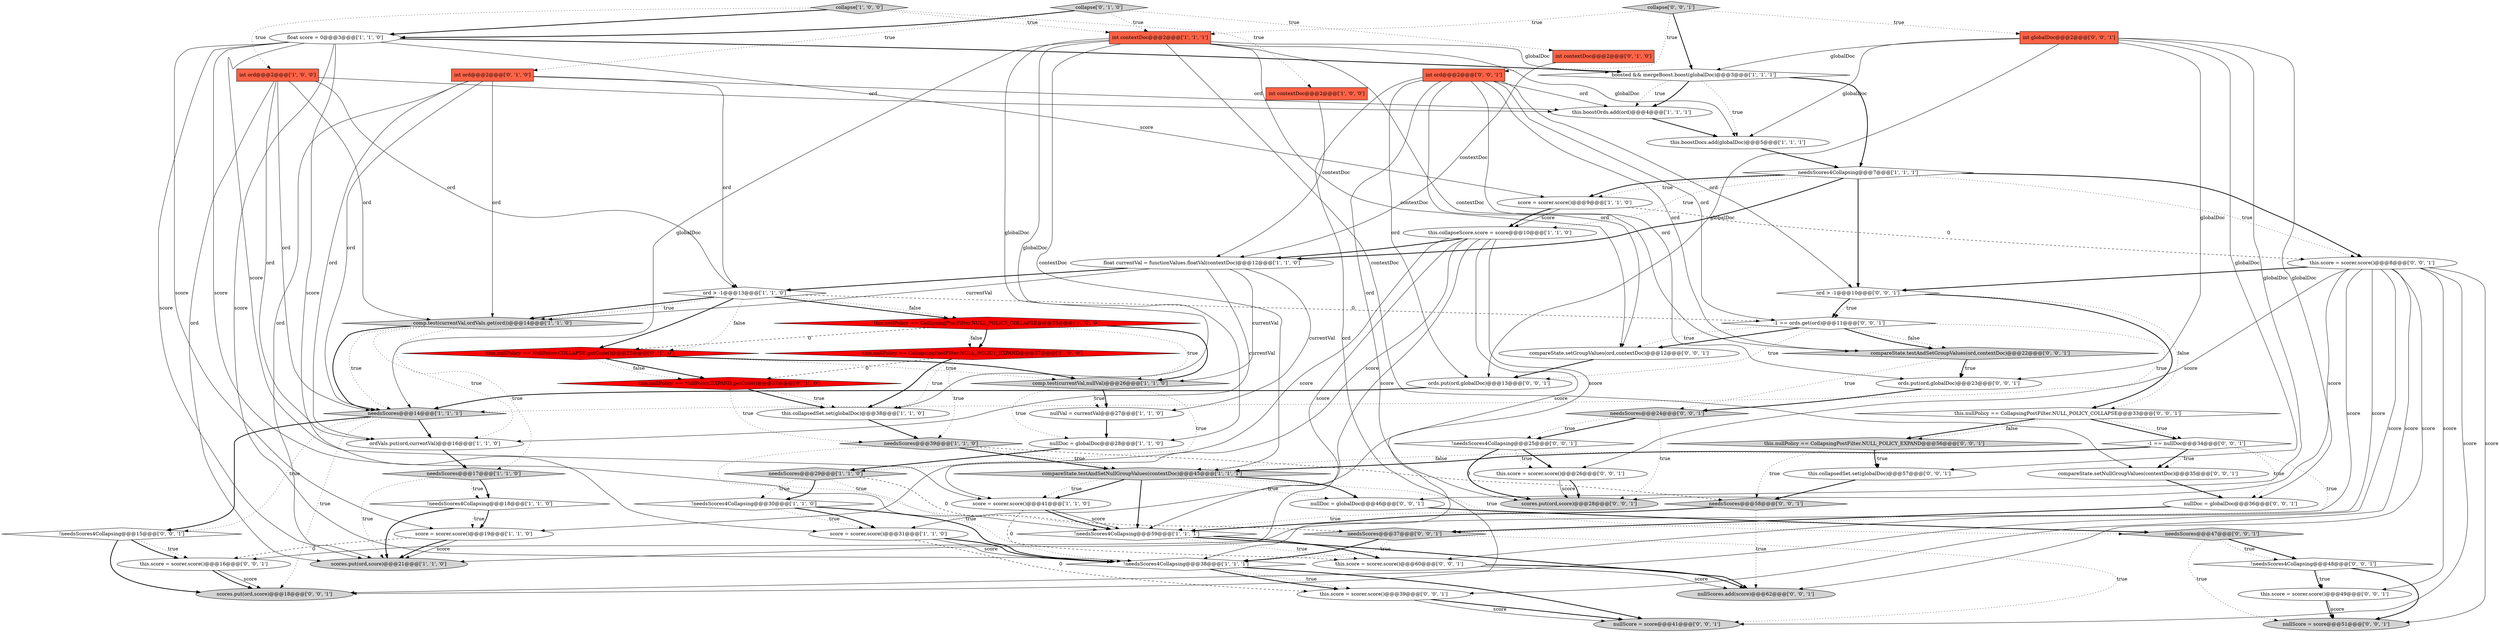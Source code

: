 digraph {
7 [style = filled, label = "ord > -1@@@13@@@['1', '1', '0']", fillcolor = white, shape = diamond image = "AAA0AAABBB1BBB"];
26 [style = filled, label = "int contextDoc@@@2@@@['1', '1', '1']", fillcolor = tomato, shape = box image = "AAA0AAABBB1BBB"];
60 [style = filled, label = "!needsScores4Collapsing@@@48@@@['0', '0', '1']", fillcolor = white, shape = diamond image = "AAA0AAABBB3BBB"];
17 [style = filled, label = "score = scorer.score()@@@31@@@['1', '1', '0']", fillcolor = white, shape = ellipse image = "AAA0AAABBB1BBB"];
58 [style = filled, label = "scores.put(ord,score)@@@28@@@['0', '0', '1']", fillcolor = lightgray, shape = ellipse image = "AAA0AAABBB3BBB"];
64 [style = filled, label = "ords.put(ord,globalDoc)@@@23@@@['0', '0', '1']", fillcolor = white, shape = ellipse image = "AAA0AAABBB3BBB"];
37 [style = filled, label = "collapse['0', '1', '0']", fillcolor = lightgray, shape = diamond image = "AAA0AAABBB2BBB"];
53 [style = filled, label = "nullScore = score@@@51@@@['0', '0', '1']", fillcolor = lightgray, shape = ellipse image = "AAA0AAABBB3BBB"];
68 [style = filled, label = "this.score = scorer.score()@@@49@@@['0', '0', '1']", fillcolor = white, shape = ellipse image = "AAA0AAABBB3BBB"];
70 [style = filled, label = "this.collapsedSet.set(globalDoc)@@@57@@@['0', '0', '1']", fillcolor = white, shape = ellipse image = "AAA0AAABBB3BBB"];
15 [style = filled, label = "this.collapsedSet.set(globalDoc)@@@38@@@['1', '1', '0']", fillcolor = white, shape = ellipse image = "AAA0AAABBB1BBB"];
47 [style = filled, label = "needsScores@@@47@@@['0', '0', '1']", fillcolor = lightgray, shape = diamond image = "AAA0AAABBB3BBB"];
61 [style = filled, label = "nullScores.add(score)@@@62@@@['0', '0', '1']", fillcolor = lightgray, shape = ellipse image = "AAA0AAABBB3BBB"];
72 [style = filled, label = "compareState.testAndSetGroupValues(ord,contextDoc)@@@22@@@['0', '0', '1']", fillcolor = lightgray, shape = diamond image = "AAA0AAABBB3BBB"];
43 [style = filled, label = "!needsScores4Collapsing@@@15@@@['0', '0', '1']", fillcolor = white, shape = diamond image = "AAA0AAABBB3BBB"];
30 [style = filled, label = "comp.test(currentVal,nullVal)@@@26@@@['1', '1', '0']", fillcolor = lightgray, shape = diamond image = "AAA0AAABBB1BBB"];
38 [style = filled, label = "this.nullPolicy == NullPolicy.COLLAPSE.getCode()@@@25@@@['0', '1', '0']", fillcolor = red, shape = diamond image = "AAA1AAABBB2BBB"];
25 [style = filled, label = "needsScores@@@29@@@['1', '1', '0']", fillcolor = lightgray, shape = diamond image = "AAA0AAABBB1BBB"];
45 [style = filled, label = "this.nullPolicy == CollapsingPostFilter.NULL_POLICY_EXPAND@@@56@@@['0', '0', '1']", fillcolor = lightgray, shape = diamond image = "AAA0AAABBB3BBB"];
59 [style = filled, label = "ords.put(ord,globalDoc)@@@13@@@['0', '0', '1']", fillcolor = white, shape = ellipse image = "AAA0AAABBB3BBB"];
28 [style = filled, label = "float currentVal = functionValues.floatVal(contextDoc)@@@12@@@['1', '1', '0']", fillcolor = white, shape = ellipse image = "AAA0AAABBB1BBB"];
55 [style = filled, label = "compareState.setNullGroupValues(contextDoc)@@@35@@@['0', '0', '1']", fillcolor = white, shape = ellipse image = "AAA0AAABBB3BBB"];
6 [style = filled, label = "this.boostDocs.add(globalDoc)@@@5@@@['1', '1', '1']", fillcolor = white, shape = ellipse image = "AAA0AAABBB1BBB"];
51 [style = filled, label = "nullDoc = globalDoc@@@46@@@['0', '0', '1']", fillcolor = white, shape = ellipse image = "AAA0AAABBB3BBB"];
36 [style = filled, label = "this.nullPolicy == NullPolicy.EXPAND.getCode()@@@37@@@['0', '1', '0']", fillcolor = red, shape = diamond image = "AAA1AAABBB2BBB"];
39 [style = filled, label = "this.score = scorer.score()@@@8@@@['0', '0', '1']", fillcolor = white, shape = ellipse image = "AAA0AAABBB3BBB"];
18 [style = filled, label = "compareState.testAndSetNullGroupValues(contextDoc)@@@45@@@['1', '1', '1']", fillcolor = lightgray, shape = diamond image = "AAA0AAABBB1BBB"];
4 [style = filled, label = "needsScores@@@17@@@['1', '1', '0']", fillcolor = lightgray, shape = diamond image = "AAA0AAABBB1BBB"];
8 [style = filled, label = "this.boostOrds.add(ord)@@@4@@@['1', '1', '1']", fillcolor = white, shape = ellipse image = "AAA0AAABBB1BBB"];
9 [style = filled, label = "boosted && mergeBoost.boost(globalDoc)@@@3@@@['1', '1', '1']", fillcolor = white, shape = diamond image = "AAA0AAABBB1BBB"];
16 [style = filled, label = "score = scorer.score()@@@9@@@['1', '1', '0']", fillcolor = white, shape = ellipse image = "AAA0AAABBB1BBB"];
24 [style = filled, label = "nullDoc = globalDoc@@@28@@@['1', '1', '0']", fillcolor = white, shape = ellipse image = "AAA0AAABBB1BBB"];
46 [style = filled, label = "this.score = scorer.score()@@@60@@@['0', '0', '1']", fillcolor = white, shape = ellipse image = "AAA0AAABBB3BBB"];
19 [style = filled, label = "scores.put(ord,score)@@@21@@@['1', '1', '0']", fillcolor = lightgray, shape = ellipse image = "AAA0AAABBB1BBB"];
65 [style = filled, label = "this.score = scorer.score()@@@26@@@['0', '0', '1']", fillcolor = white, shape = ellipse image = "AAA0AAABBB3BBB"];
57 [style = filled, label = "this.score = scorer.score()@@@39@@@['0', '0', '1']", fillcolor = white, shape = ellipse image = "AAA0AAABBB3BBB"];
5 [style = filled, label = "int contextDoc@@@2@@@['1', '0', '0']", fillcolor = tomato, shape = box image = "AAA0AAABBB1BBB"];
1 [style = filled, label = "needsScores@@@14@@@['1', '1', '1']", fillcolor = lightgray, shape = diamond image = "AAA0AAABBB1BBB"];
21 [style = filled, label = "float score = 0@@@3@@@['1', '1', '0']", fillcolor = white, shape = ellipse image = "AAA0AAABBB1BBB"];
10 [style = filled, label = "needsScores4Collapsing@@@7@@@['1', '1', '1']", fillcolor = white, shape = diamond image = "AAA0AAABBB1BBB"];
32 [style = filled, label = "!needsScores4Collapsing@@@30@@@['1', '1', '0']", fillcolor = white, shape = diamond image = "AAA0AAABBB1BBB"];
33 [style = filled, label = "collapse['1', '0', '0']", fillcolor = lightgray, shape = diamond image = "AAA0AAABBB1BBB"];
48 [style = filled, label = "needsScores@@@24@@@['0', '0', '1']", fillcolor = lightgray, shape = diamond image = "AAA0AAABBB3BBB"];
50 [style = filled, label = "needsScores@@@37@@@['0', '0', '1']", fillcolor = lightgray, shape = diamond image = "AAA0AAABBB3BBB"];
69 [style = filled, label = "ord > -1@@@10@@@['0', '0', '1']", fillcolor = white, shape = diamond image = "AAA0AAABBB3BBB"];
13 [style = filled, label = "needsScores@@@39@@@['1', '1', '0']", fillcolor = lightgray, shape = diamond image = "AAA0AAABBB1BBB"];
22 [style = filled, label = "int ord@@@2@@@['1', '0', '0']", fillcolor = tomato, shape = box image = "AAA0AAABBB1BBB"];
54 [style = filled, label = "-1 == ords.get(ord)@@@11@@@['0', '0', '1']", fillcolor = white, shape = diamond image = "AAA0AAABBB3BBB"];
62 [style = filled, label = "compareState.setGroupValues(ord,contextDoc)@@@12@@@['0', '0', '1']", fillcolor = white, shape = ellipse image = "AAA0AAABBB3BBB"];
63 [style = filled, label = "scores.put(ord,score)@@@18@@@['0', '0', '1']", fillcolor = lightgray, shape = ellipse image = "AAA0AAABBB3BBB"];
2 [style = filled, label = "comp.test(currentVal,ordVals.get(ord))@@@14@@@['1', '1', '0']", fillcolor = lightgray, shape = diamond image = "AAA0AAABBB1BBB"];
66 [style = filled, label = "this.score = scorer.score()@@@16@@@['0', '0', '1']", fillcolor = white, shape = ellipse image = "AAA0AAABBB3BBB"];
11 [style = filled, label = "this.nullPolicy == CollapsingPostFilter.NULL_POLICY_COLLAPSE@@@25@@@['1', '0', '0']", fillcolor = red, shape = diamond image = "AAA1AAABBB1BBB"];
23 [style = filled, label = "this.collapseScore.score = score@@@10@@@['1', '1', '0']", fillcolor = white, shape = ellipse image = "AAA0AAABBB1BBB"];
34 [style = filled, label = "int contextDoc@@@2@@@['0', '1', '0']", fillcolor = tomato, shape = box image = "AAA0AAABBB2BBB"];
35 [style = filled, label = "int ord@@@2@@@['0', '1', '0']", fillcolor = tomato, shape = box image = "AAA0AAABBB2BBB"];
56 [style = filled, label = "this.nullPolicy == CollapsingPostFilter.NULL_POLICY_COLLAPSE@@@33@@@['0', '0', '1']", fillcolor = white, shape = diamond image = "AAA0AAABBB3BBB"];
40 [style = filled, label = "needsScores@@@58@@@['0', '0', '1']", fillcolor = lightgray, shape = diamond image = "AAA0AAABBB3BBB"];
42 [style = filled, label = "collapse['0', '0', '1']", fillcolor = lightgray, shape = diamond image = "AAA0AAABBB3BBB"];
44 [style = filled, label = "int globalDoc@@@2@@@['0', '0', '1']", fillcolor = tomato, shape = box image = "AAA0AAABBB3BBB"];
49 [style = filled, label = "nullDoc = globalDoc@@@36@@@['0', '0', '1']", fillcolor = white, shape = ellipse image = "AAA0AAABBB3BBB"];
71 [style = filled, label = "-1 == nullDoc@@@34@@@['0', '0', '1']", fillcolor = white, shape = diamond image = "AAA0AAABBB3BBB"];
0 [style = filled, label = "nullVal = currentVal@@@27@@@['1', '1', '0']", fillcolor = white, shape = ellipse image = "AAA0AAABBB1BBB"];
52 [style = filled, label = "!needsScores4Collapsing@@@25@@@['0', '0', '1']", fillcolor = white, shape = diamond image = "AAA0AAABBB3BBB"];
67 [style = filled, label = "nullScore = score@@@41@@@['0', '0', '1']", fillcolor = lightgray, shape = ellipse image = "AAA0AAABBB3BBB"];
14 [style = filled, label = "!needsScores4Collapsing@@@59@@@['1', '1', '1']", fillcolor = white, shape = diamond image = "AAA0AAABBB1BBB"];
31 [style = filled, label = "!needsScores4Collapsing@@@18@@@['1', '1', '0']", fillcolor = white, shape = diamond image = "AAA0AAABBB1BBB"];
3 [style = filled, label = "this.nullPolicy == CollapsingPostFilter.NULL_POLICY_EXPAND@@@37@@@['1', '0', '0']", fillcolor = red, shape = diamond image = "AAA1AAABBB1BBB"];
29 [style = filled, label = "score = scorer.score()@@@41@@@['1', '1', '0']", fillcolor = white, shape = ellipse image = "AAA0AAABBB1BBB"];
27 [style = filled, label = "ordVals.put(ord,currentVal)@@@16@@@['1', '1', '0']", fillcolor = white, shape = ellipse image = "AAA0AAABBB1BBB"];
20 [style = filled, label = "!needsScores4Collapsing@@@38@@@['1', '1', '1']", fillcolor = white, shape = diamond image = "AAA0AAABBB1BBB"];
12 [style = filled, label = "score = scorer.score()@@@19@@@['1', '1', '0']", fillcolor = white, shape = ellipse image = "AAA0AAABBB1BBB"];
41 [style = filled, label = "int ord@@@2@@@['0', '0', '1']", fillcolor = tomato, shape = box image = "AAA0AAABBB3BBB"];
69->54 [style = dotted, label="true"];
22->8 [style = solid, label="ord"];
35->8 [style = solid, label="ord"];
39->69 [style = bold, label=""];
20->57 [style = bold, label=""];
55->49 [style = bold, label=""];
16->23 [style = solid, label="score"];
71->18 [style = bold, label=""];
46->61 [style = bold, label=""];
26->62 [style = solid, label="contextDoc"];
39->65 [style = solid, label="score"];
1->27 [style = bold, label=""];
42->9 [style = bold, label=""];
30->0 [style = dotted, label="true"];
60->53 [style = bold, label=""];
1->63 [style = dotted, label="true"];
29->46 [style = dashed, label="0"];
8->6 [style = bold, label=""];
43->66 [style = dotted, label="true"];
9->10 [style = bold, label=""];
47->53 [style = dotted, label="true"];
33->26 [style = dotted, label="true"];
65->58 [style = solid, label="score"];
35->2 [style = solid, label="ord"];
23->28 [style = bold, label=""];
48->52 [style = bold, label=""];
45->40 [style = dotted, label="true"];
23->17 [style = solid, label="score"];
38->30 [style = bold, label=""];
66->63 [style = solid, label="score"];
57->67 [style = bold, label=""];
26->1 [style = solid, label="globalDoc"];
10->39 [style = bold, label=""];
20->57 [style = dotted, label="true"];
44->70 [style = solid, label="globalDoc"];
21->16 [style = solid, label="score"];
71->18 [style = dotted, label="false"];
18->47 [style = dotted, label="true"];
41->59 [style = solid, label="ord"];
39->67 [style = solid, label="score"];
0->24 [style = bold, label=""];
51->47 [style = bold, label=""];
59->1 [style = bold, label=""];
21->12 [style = solid, label="score"];
14->46 [style = bold, label=""];
29->14 [style = bold, label=""];
60->68 [style = bold, label=""];
32->17 [style = dotted, label="true"];
28->30 [style = solid, label="currentVal"];
47->60 [style = bold, label=""];
54->62 [style = dotted, label="true"];
10->16 [style = dotted, label="true"];
36->13 [style = dotted, label="true"];
32->20 [style = bold, label=""];
31->12 [style = dotted, label="true"];
41->8 [style = solid, label="ord"];
26->55 [style = solid, label="contextDoc"];
16->39 [style = dashed, label="0"];
17->20 [style = bold, label=""];
45->70 [style = bold, label=""];
66->63 [style = bold, label=""];
34->28 [style = solid, label="contextDoc"];
25->32 [style = dotted, label="true"];
35->27 [style = solid, label="ord"];
39->61 [style = solid, label="score"];
7->11 [style = bold, label=""];
15->13 [style = bold, label=""];
42->26 [style = dotted, label="true"];
35->7 [style = solid, label="ord"];
12->19 [style = solid, label="score"];
26->15 [style = solid, label="globalDoc"];
3->36 [style = dashed, label="0"];
56->71 [style = bold, label=""];
28->2 [style = solid, label="currentVal"];
37->21 [style = bold, label=""];
52->65 [style = bold, label=""];
26->18 [style = solid, label="contextDoc"];
10->39 [style = dotted, label="true"];
21->29 [style = solid, label="score"];
54->62 [style = bold, label=""];
1->43 [style = dotted, label="true"];
71->49 [style = dotted, label="true"];
7->11 [style = dotted, label="false"];
23->14 [style = solid, label="score"];
12->66 [style = dashed, label="0"];
13->40 [style = dashed, label="0"];
21->20 [style = solid, label="score"];
9->8 [style = bold, label=""];
7->54 [style = dashed, label="0"];
47->60 [style = dotted, label="true"];
22->19 [style = solid, label="ord"];
71->55 [style = bold, label=""];
9->8 [style = dotted, label="true"];
54->59 [style = dotted, label="true"];
52->58 [style = bold, label=""];
23->29 [style = solid, label="score"];
20->67 [style = bold, label=""];
41->69 [style = solid, label="ord"];
21->9 [style = bold, label=""];
10->23 [style = dotted, label="true"];
43->66 [style = bold, label=""];
2->27 [style = dotted, label="true"];
45->70 [style = dotted, label="true"];
7->2 [style = bold, label=""];
35->1 [style = solid, label="ord"];
25->20 [style = dotted, label="true"];
71->50 [style = dotted, label="true"];
41->63 [style = solid, label="ord"];
18->51 [style = bold, label=""];
54->72 [style = dotted, label="false"];
44->9 [style = solid, label="globalDoc"];
14->61 [style = bold, label=""];
70->40 [style = bold, label=""];
41->62 [style = solid, label="ord"];
35->19 [style = solid, label="ord"];
32->17 [style = bold, label=""];
11->30 [style = bold, label=""];
72->64 [style = bold, label=""];
13->18 [style = bold, label=""];
18->29 [style = dotted, label="true"];
7->2 [style = dotted, label="true"];
39->66 [style = solid, label="score"];
26->6 [style = solid, label="globalDoc"];
13->18 [style = dotted, label="true"];
39->63 [style = solid, label="score"];
71->55 [style = dotted, label="true"];
23->12 [style = solid, label="score"];
48->52 [style = dotted, label="true"];
44->51 [style = solid, label="globalDoc"];
11->30 [style = dotted, label="true"];
42->44 [style = dotted, label="true"];
36->15 [style = dotted, label="true"];
2->1 [style = bold, label=""];
28->27 [style = solid, label="currentVal"];
41->54 [style = solid, label="ord"];
23->19 [style = solid, label="score"];
68->53 [style = solid, label="score"];
72->64 [style = dotted, label="true"];
7->38 [style = dotted, label="false"];
39->57 [style = solid, label="score"];
16->23 [style = bold, label=""];
50->67 [style = dotted, label="true"];
68->53 [style = bold, label=""];
26->24 [style = solid, label="globalDoc"];
31->12 [style = bold, label=""];
48->58 [style = dotted, label="true"];
41->72 [style = solid, label="ord"];
49->50 [style = bold, label=""];
44->6 [style = solid, label="globalDoc"];
21->19 [style = solid, label="score"];
22->1 [style = solid, label="ord"];
38->30 [style = dotted, label="true"];
40->14 [style = dotted, label="true"];
69->56 [style = bold, label=""];
4->31 [style = bold, label=""];
37->35 [style = dotted, label="true"];
23->20 [style = solid, label="score"];
42->41 [style = dotted, label="true"];
39->53 [style = solid, label="score"];
44->59 [style = solid, label="globalDoc"];
56->45 [style = bold, label=""];
30->25 [style = dotted, label="true"];
10->16 [style = bold, label=""];
57->67 [style = solid, label="score"];
11->3 [style = bold, label=""];
4->31 [style = dotted, label="true"];
37->26 [style = dotted, label="true"];
24->25 [style = bold, label=""];
6->10 [style = bold, label=""];
3->15 [style = dotted, label="true"];
2->4 [style = dotted, label="true"];
5->28 [style = solid, label="contextDoc"];
28->0 [style = solid, label="currentVal"];
40->14 [style = bold, label=""];
43->63 [style = bold, label=""];
39->68 [style = solid, label="score"];
30->0 [style = bold, label=""];
37->34 [style = dotted, label="true"];
72->48 [style = dotted, label="true"];
17->20 [style = solid, label="score"];
69->56 [style = dotted, label="false"];
39->58 [style = solid, label="score"];
13->14 [style = dotted, label="true"];
39->46 [style = solid, label="score"];
21->17 [style = solid, label="score"];
44->64 [style = solid, label="globalDoc"];
31->19 [style = bold, label=""];
25->50 [style = dashed, label="0"];
3->13 [style = dotted, label="true"];
4->19 [style = dotted, label="true"];
56->71 [style = dotted, label="true"];
62->59 [style = bold, label=""];
21->14 [style = solid, label="score"];
50->20 [style = dotted, label="true"];
41->58 [style = solid, label="ord"];
10->28 [style = bold, label=""];
30->24 [style = dotted, label="true"];
1->43 [style = bold, label=""];
56->45 [style = dotted, label="false"];
36->15 [style = bold, label=""];
69->54 [style = bold, label=""];
22->2 [style = solid, label="ord"];
26->72 [style = solid, label="contextDoc"];
28->7 [style = bold, label=""];
25->32 [style = bold, label=""];
50->20 [style = bold, label=""];
60->68 [style = dotted, label="true"];
38->36 [style = bold, label=""];
3->15 [style = bold, label=""];
9->6 [style = dotted, label="true"];
22->27 [style = solid, label="ord"];
17->57 [style = dashed, label="0"];
22->7 [style = solid, label="ord"];
11->38 [style = dashed, label="0"];
38->36 [style = dotted, label="false"];
41->64 [style = solid, label="ord"];
27->4 [style = bold, label=""];
18->29 [style = bold, label=""];
7->38 [style = bold, label=""];
65->58 [style = bold, label=""];
29->14 [style = solid, label="score"];
46->61 [style = solid, label="score"];
14->46 [style = dotted, label="true"];
54->1 [style = dotted, label="true"];
2->1 [style = dotted, label="true"];
44->49 [style = solid, label="globalDoc"];
33->5 [style = dotted, label="true"];
10->69 [style = bold, label=""];
54->72 [style = bold, label=""];
11->3 [style = dotted, label="false"];
52->65 [style = dotted, label="true"];
18->51 [style = dotted, label="true"];
26->9 [style = solid, label="globalDoc"];
12->19 [style = bold, label=""];
33->21 [style = bold, label=""];
33->22 [style = dotted, label="true"];
18->14 [style = bold, label=""];
64->48 [style = bold, label=""];
40->61 [style = dotted, label="true"];
}
